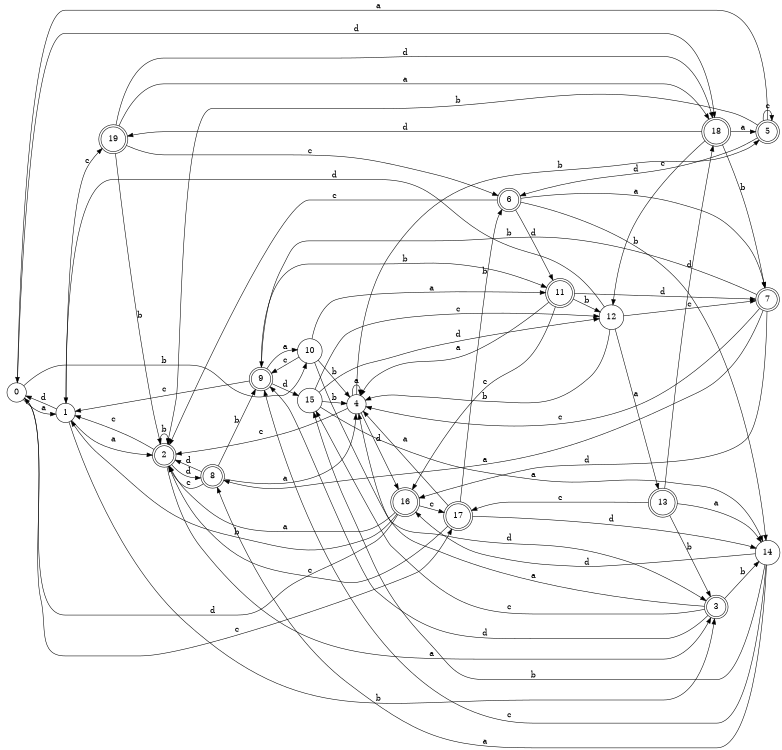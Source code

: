 digraph n16_6 {
__start0 [label="" shape="none"];

rankdir=LR;
size="8,5";

s0 [style="filled", color="black", fillcolor="white" shape="circle", label="0"];
s1 [style="filled", color="black", fillcolor="white" shape="circle", label="1"];
s2 [style="rounded,filled", color="black", fillcolor="white" shape="doublecircle", label="2"];
s3 [style="rounded,filled", color="black", fillcolor="white" shape="doublecircle", label="3"];
s4 [style="filled", color="black", fillcolor="white" shape="circle", label="4"];
s5 [style="rounded,filled", color="black", fillcolor="white" shape="doublecircle", label="5"];
s6 [style="rounded,filled", color="black", fillcolor="white" shape="doublecircle", label="6"];
s7 [style="rounded,filled", color="black", fillcolor="white" shape="doublecircle", label="7"];
s8 [style="rounded,filled", color="black", fillcolor="white" shape="doublecircle", label="8"];
s9 [style="rounded,filled", color="black", fillcolor="white" shape="doublecircle", label="9"];
s10 [style="filled", color="black", fillcolor="white" shape="circle", label="10"];
s11 [style="rounded,filled", color="black", fillcolor="white" shape="doublecircle", label="11"];
s12 [style="filled", color="black", fillcolor="white" shape="circle", label="12"];
s13 [style="rounded,filled", color="black", fillcolor="white" shape="doublecircle", label="13"];
s14 [style="filled", color="black", fillcolor="white" shape="circle", label="14"];
s15 [style="filled", color="black", fillcolor="white" shape="circle", label="15"];
s16 [style="rounded,filled", color="black", fillcolor="white" shape="doublecircle", label="16"];
s17 [style="rounded,filled", color="black", fillcolor="white" shape="doublecircle", label="17"];
s18 [style="rounded,filled", color="black", fillcolor="white" shape="doublecircle", label="18"];
s19 [style="rounded,filled", color="black", fillcolor="white" shape="doublecircle", label="19"];
s0 -> s1 [label="a"];
s0 -> s10 [label="b"];
s0 -> s17 [label="c"];
s0 -> s18 [label="d"];
s1 -> s2 [label="a"];
s1 -> s3 [label="b"];
s1 -> s19 [label="c"];
s1 -> s0 [label="d"];
s2 -> s3 [label="a"];
s2 -> s2 [label="b"];
s2 -> s1 [label="c"];
s2 -> s8 [label="d"];
s3 -> s4 [label="a"];
s3 -> s14 [label="b"];
s3 -> s15 [label="c"];
s3 -> s9 [label="d"];
s4 -> s4 [label="a"];
s4 -> s5 [label="b"];
s4 -> s2 [label="c"];
s4 -> s16 [label="d"];
s5 -> s0 [label="a"];
s5 -> s2 [label="b"];
s5 -> s5 [label="c"];
s5 -> s6 [label="d"];
s6 -> s7 [label="a"];
s6 -> s14 [label="b"];
s6 -> s2 [label="c"];
s6 -> s11 [label="d"];
s7 -> s8 [label="a"];
s7 -> s9 [label="b"];
s7 -> s4 [label="c"];
s7 -> s16 [label="d"];
s8 -> s4 [label="a"];
s8 -> s9 [label="b"];
s8 -> s2 [label="c"];
s8 -> s2 [label="d"];
s9 -> s10 [label="a"];
s9 -> s11 [label="b"];
s9 -> s1 [label="c"];
s9 -> s15 [label="d"];
s10 -> s11 [label="a"];
s10 -> s4 [label="b"];
s10 -> s9 [label="c"];
s10 -> s3 [label="d"];
s11 -> s4 [label="a"];
s11 -> s12 [label="b"];
s11 -> s16 [label="c"];
s11 -> s7 [label="d"];
s12 -> s13 [label="a"];
s12 -> s4 [label="b"];
s12 -> s7 [label="c"];
s12 -> s1 [label="d"];
s13 -> s14 [label="a"];
s13 -> s3 [label="b"];
s13 -> s17 [label="c"];
s13 -> s18 [label="d"];
s14 -> s8 [label="a"];
s14 -> s15 [label="b"];
s14 -> s9 [label="c"];
s14 -> s16 [label="d"];
s15 -> s14 [label="a"];
s15 -> s4 [label="b"];
s15 -> s12 [label="c"];
s15 -> s12 [label="d"];
s16 -> s2 [label="a"];
s16 -> s1 [label="b"];
s16 -> s17 [label="c"];
s16 -> s0 [label="d"];
s17 -> s4 [label="a"];
s17 -> s6 [label="b"];
s17 -> s2 [label="c"];
s17 -> s14 [label="d"];
s18 -> s5 [label="a"];
s18 -> s7 [label="b"];
s18 -> s12 [label="c"];
s18 -> s19 [label="d"];
s19 -> s18 [label="a"];
s19 -> s2 [label="b"];
s19 -> s6 [label="c"];
s19 -> s18 [label="d"];

}